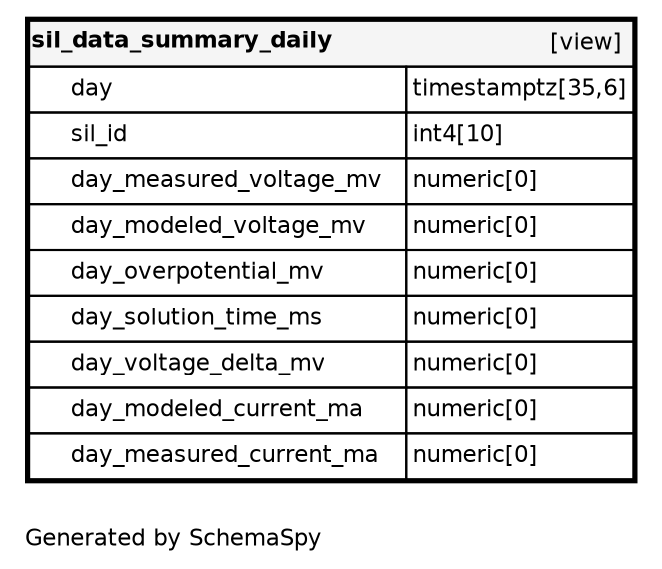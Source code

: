 digraph "oneDegreeRelationshipsDiagram" {
  graph [    rankdir="RL"    bgcolor="#ffffff"    label="\nGenerated by SchemaSpy"    labeljust="l"    nodesep="0.18"    ranksep="0.46"    fontname="Helvetica"    fontsize="11"    ration="compress"  ];  node [    fontname="Helvetica"    fontsize="11"    shape="plaintext"  ];  edge [    arrowsize="0.8"  ];
  "sil_data_summary_daily" [
   label=<
    <TABLE BORDER="2" CELLBORDER="1" CELLSPACING="0" BGCOLOR="#ffffff">
      <TR><TD COLSPAN="4"  BGCOLOR="#f5f5f5"><TABLE BORDER="0" CELLSPACING="0"><TR><TD ALIGN="LEFT" FIXEDSIZE="TRUE" WIDTH="141" HEIGHT="16"><B>sil_data_summary_daily</B></TD><TD ALIGN="RIGHT">[view]</TD></TR></TABLE></TD></TR>
      <TR><TD PORT="day" COLSPAN="2" ALIGN="LEFT"><TABLE BORDER="0" CELLSPACING="0" ALIGN="LEFT"><TR ALIGN="LEFT"><TD ALIGN="LEFT" FIXEDSIZE="TRUE" WIDTH="15" HEIGHT="16"></TD><TD ALIGN="LEFT" FIXEDSIZE="TRUE" WIDTH="160" HEIGHT="16">day</TD></TR></TABLE></TD><TD PORT="day.type" ALIGN="LEFT">timestamptz[35,6]</TD></TR>
      <TR><TD PORT="sil_id" COLSPAN="2" ALIGN="LEFT"><TABLE BORDER="0" CELLSPACING="0" ALIGN="LEFT"><TR ALIGN="LEFT"><TD ALIGN="LEFT" FIXEDSIZE="TRUE" WIDTH="15" HEIGHT="16"></TD><TD ALIGN="LEFT" FIXEDSIZE="TRUE" WIDTH="160" HEIGHT="16">sil_id</TD></TR></TABLE></TD><TD PORT="sil_id.type" ALIGN="LEFT">int4[10]</TD></TR>
      <TR><TD PORT="day_measured_voltage_mv" COLSPAN="2" ALIGN="LEFT"><TABLE BORDER="0" CELLSPACING="0" ALIGN="LEFT"><TR ALIGN="LEFT"><TD ALIGN="LEFT" FIXEDSIZE="TRUE" WIDTH="15" HEIGHT="16"></TD><TD ALIGN="LEFT" FIXEDSIZE="TRUE" WIDTH="160" HEIGHT="16">day_measured_voltage_mv</TD></TR></TABLE></TD><TD PORT="day_measured_voltage_mv.type" ALIGN="LEFT">numeric[0]</TD></TR>
      <TR><TD PORT="day_modeled_voltage_mv" COLSPAN="2" ALIGN="LEFT"><TABLE BORDER="0" CELLSPACING="0" ALIGN="LEFT"><TR ALIGN="LEFT"><TD ALIGN="LEFT" FIXEDSIZE="TRUE" WIDTH="15" HEIGHT="16"></TD><TD ALIGN="LEFT" FIXEDSIZE="TRUE" WIDTH="160" HEIGHT="16">day_modeled_voltage_mv</TD></TR></TABLE></TD><TD PORT="day_modeled_voltage_mv.type" ALIGN="LEFT">numeric[0]</TD></TR>
      <TR><TD PORT="day_overpotential_mv" COLSPAN="2" ALIGN="LEFT"><TABLE BORDER="0" CELLSPACING="0" ALIGN="LEFT"><TR ALIGN="LEFT"><TD ALIGN="LEFT" FIXEDSIZE="TRUE" WIDTH="15" HEIGHT="16"></TD><TD ALIGN="LEFT" FIXEDSIZE="TRUE" WIDTH="160" HEIGHT="16">day_overpotential_mv</TD></TR></TABLE></TD><TD PORT="day_overpotential_mv.type" ALIGN="LEFT">numeric[0]</TD></TR>
      <TR><TD PORT="day_solution_time_ms" COLSPAN="2" ALIGN="LEFT"><TABLE BORDER="0" CELLSPACING="0" ALIGN="LEFT"><TR ALIGN="LEFT"><TD ALIGN="LEFT" FIXEDSIZE="TRUE" WIDTH="15" HEIGHT="16"></TD><TD ALIGN="LEFT" FIXEDSIZE="TRUE" WIDTH="160" HEIGHT="16">day_solution_time_ms</TD></TR></TABLE></TD><TD PORT="day_solution_time_ms.type" ALIGN="LEFT">numeric[0]</TD></TR>
      <TR><TD PORT="day_voltage_delta_mv" COLSPAN="2" ALIGN="LEFT"><TABLE BORDER="0" CELLSPACING="0" ALIGN="LEFT"><TR ALIGN="LEFT"><TD ALIGN="LEFT" FIXEDSIZE="TRUE" WIDTH="15" HEIGHT="16"></TD><TD ALIGN="LEFT" FIXEDSIZE="TRUE" WIDTH="160" HEIGHT="16">day_voltage_delta_mv</TD></TR></TABLE></TD><TD PORT="day_voltage_delta_mv.type" ALIGN="LEFT">numeric[0]</TD></TR>
      <TR><TD PORT="day_modeled_current_ma" COLSPAN="2" ALIGN="LEFT"><TABLE BORDER="0" CELLSPACING="0" ALIGN="LEFT"><TR ALIGN="LEFT"><TD ALIGN="LEFT" FIXEDSIZE="TRUE" WIDTH="15" HEIGHT="16"></TD><TD ALIGN="LEFT" FIXEDSIZE="TRUE" WIDTH="160" HEIGHT="16">day_modeled_current_ma</TD></TR></TABLE></TD><TD PORT="day_modeled_current_ma.type" ALIGN="LEFT">numeric[0]</TD></TR>
      <TR><TD PORT="day_measured_current_ma" COLSPAN="2" ALIGN="LEFT"><TABLE BORDER="0" CELLSPACING="0" ALIGN="LEFT"><TR ALIGN="LEFT"><TD ALIGN="LEFT" FIXEDSIZE="TRUE" WIDTH="15" HEIGHT="16"></TD><TD ALIGN="LEFT" FIXEDSIZE="TRUE" WIDTH="160" HEIGHT="16">day_measured_current_ma</TD></TR></TABLE></TD><TD PORT="day_measured_current_ma.type" ALIGN="LEFT">numeric[0]</TD></TR>
    </TABLE>>
    URL="sil_data_summary_daily.html"
    target="_top"
    tooltip="sil_data_summary_daily"
  ];
}
